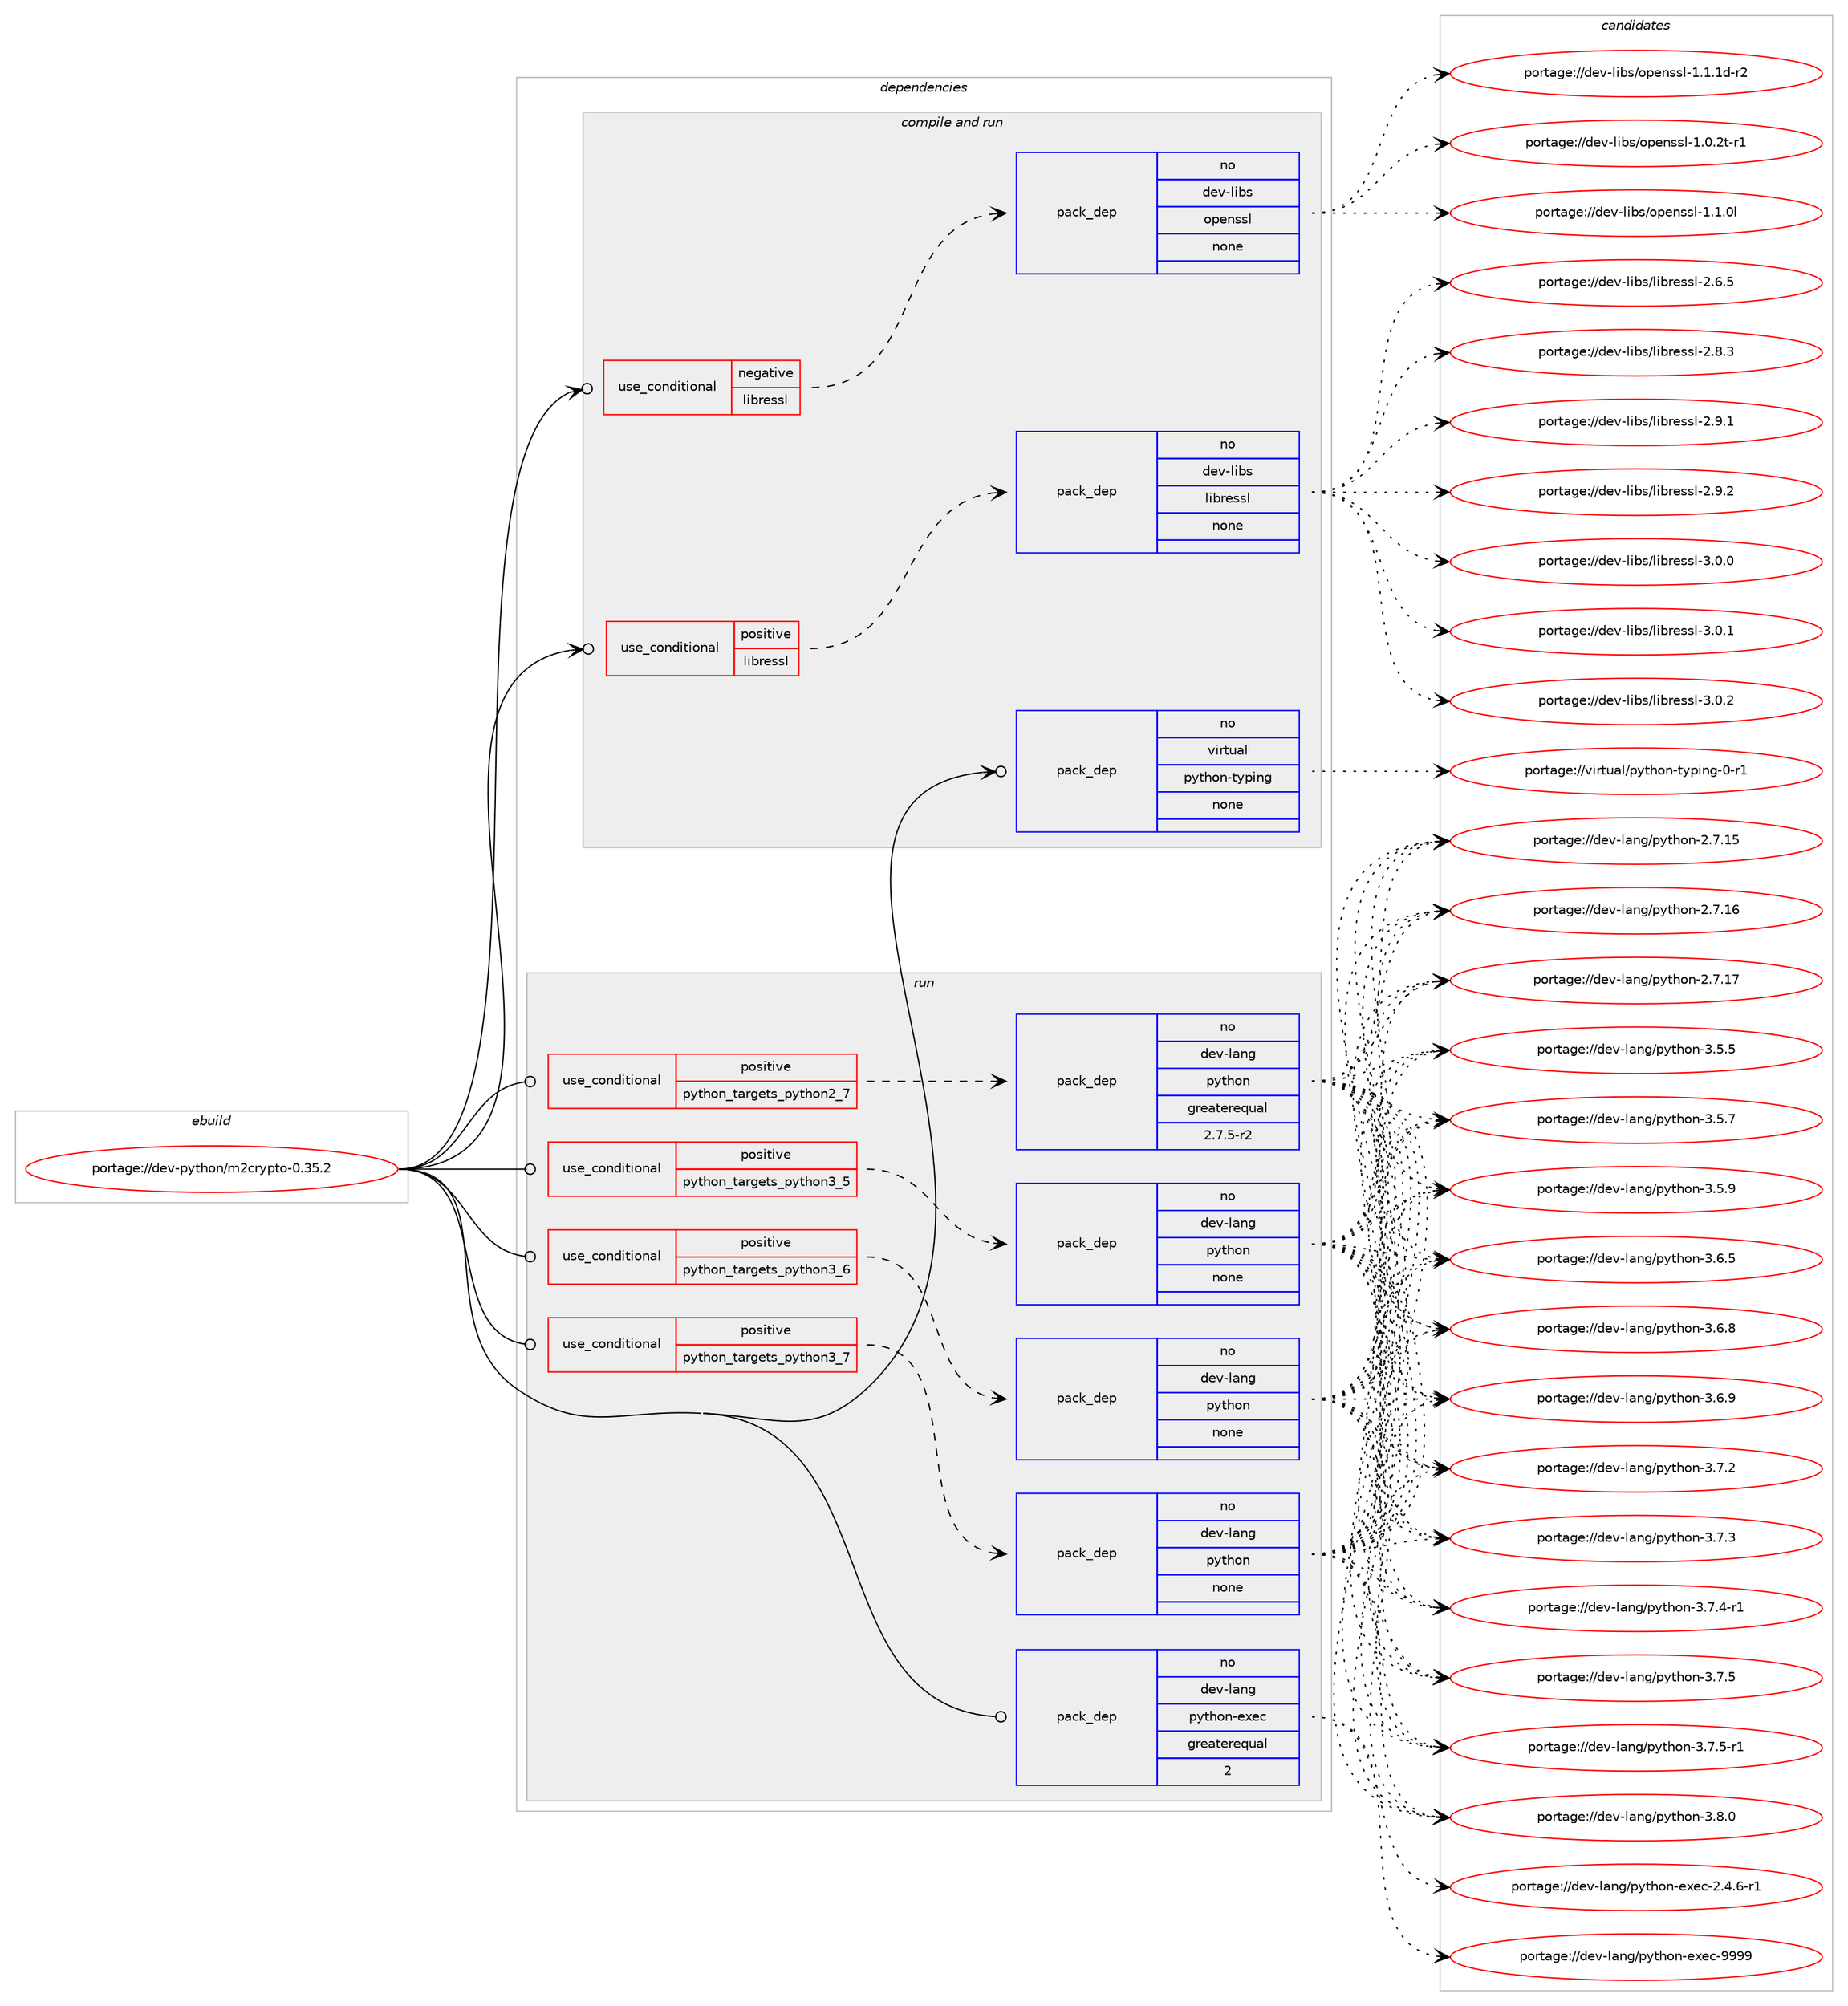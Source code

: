 digraph prolog {

# *************
# Graph options
# *************

newrank=true;
concentrate=true;
compound=true;
graph [rankdir=LR,fontname=Helvetica,fontsize=10,ranksep=1.5];#, ranksep=2.5, nodesep=0.2];
edge  [arrowhead=vee];
node  [fontname=Helvetica,fontsize=10];

# **********
# The ebuild
# **********

subgraph cluster_leftcol {
color=gray;
rank=same;
label=<<i>ebuild</i>>;
id [label="portage://dev-python/m2crypto-0.35.2", color=red, width=4, href="../dev-python/m2crypto-0.35.2.svg"];
}

# ****************
# The dependencies
# ****************

subgraph cluster_midcol {
color=gray;
label=<<i>dependencies</i>>;
subgraph cluster_compile {
fillcolor="#eeeeee";
style=filled;
label=<<i>compile</i>>;
}
subgraph cluster_compileandrun {
fillcolor="#eeeeee";
style=filled;
label=<<i>compile and run</i>>;
subgraph cond31465 {
dependency148511 [label=<<TABLE BORDER="0" CELLBORDER="1" CELLSPACING="0" CELLPADDING="4"><TR><TD ROWSPAN="3" CELLPADDING="10">use_conditional</TD></TR><TR><TD>negative</TD></TR><TR><TD>libressl</TD></TR></TABLE>>, shape=none, color=red];
subgraph pack113721 {
dependency148512 [label=<<TABLE BORDER="0" CELLBORDER="1" CELLSPACING="0" CELLPADDING="4" WIDTH="220"><TR><TD ROWSPAN="6" CELLPADDING="30">pack_dep</TD></TR><TR><TD WIDTH="110">no</TD></TR><TR><TD>dev-libs</TD></TR><TR><TD>openssl</TD></TR><TR><TD>none</TD></TR><TR><TD></TD></TR></TABLE>>, shape=none, color=blue];
}
dependency148511:e -> dependency148512:w [weight=20,style="dashed",arrowhead="vee"];
}
id:e -> dependency148511:w [weight=20,style="solid",arrowhead="odotvee"];
subgraph cond31466 {
dependency148513 [label=<<TABLE BORDER="0" CELLBORDER="1" CELLSPACING="0" CELLPADDING="4"><TR><TD ROWSPAN="3" CELLPADDING="10">use_conditional</TD></TR><TR><TD>positive</TD></TR><TR><TD>libressl</TD></TR></TABLE>>, shape=none, color=red];
subgraph pack113722 {
dependency148514 [label=<<TABLE BORDER="0" CELLBORDER="1" CELLSPACING="0" CELLPADDING="4" WIDTH="220"><TR><TD ROWSPAN="6" CELLPADDING="30">pack_dep</TD></TR><TR><TD WIDTH="110">no</TD></TR><TR><TD>dev-libs</TD></TR><TR><TD>libressl</TD></TR><TR><TD>none</TD></TR><TR><TD></TD></TR></TABLE>>, shape=none, color=blue];
}
dependency148513:e -> dependency148514:w [weight=20,style="dashed",arrowhead="vee"];
}
id:e -> dependency148513:w [weight=20,style="solid",arrowhead="odotvee"];
subgraph pack113723 {
dependency148515 [label=<<TABLE BORDER="0" CELLBORDER="1" CELLSPACING="0" CELLPADDING="4" WIDTH="220"><TR><TD ROWSPAN="6" CELLPADDING="30">pack_dep</TD></TR><TR><TD WIDTH="110">no</TD></TR><TR><TD>virtual</TD></TR><TR><TD>python-typing</TD></TR><TR><TD>none</TD></TR><TR><TD></TD></TR></TABLE>>, shape=none, color=blue];
}
id:e -> dependency148515:w [weight=20,style="solid",arrowhead="odotvee"];
}
subgraph cluster_run {
fillcolor="#eeeeee";
style=filled;
label=<<i>run</i>>;
subgraph cond31467 {
dependency148516 [label=<<TABLE BORDER="0" CELLBORDER="1" CELLSPACING="0" CELLPADDING="4"><TR><TD ROWSPAN="3" CELLPADDING="10">use_conditional</TD></TR><TR><TD>positive</TD></TR><TR><TD>python_targets_python2_7</TD></TR></TABLE>>, shape=none, color=red];
subgraph pack113724 {
dependency148517 [label=<<TABLE BORDER="0" CELLBORDER="1" CELLSPACING="0" CELLPADDING="4" WIDTH="220"><TR><TD ROWSPAN="6" CELLPADDING="30">pack_dep</TD></TR><TR><TD WIDTH="110">no</TD></TR><TR><TD>dev-lang</TD></TR><TR><TD>python</TD></TR><TR><TD>greaterequal</TD></TR><TR><TD>2.7.5-r2</TD></TR></TABLE>>, shape=none, color=blue];
}
dependency148516:e -> dependency148517:w [weight=20,style="dashed",arrowhead="vee"];
}
id:e -> dependency148516:w [weight=20,style="solid",arrowhead="odot"];
subgraph cond31468 {
dependency148518 [label=<<TABLE BORDER="0" CELLBORDER="1" CELLSPACING="0" CELLPADDING="4"><TR><TD ROWSPAN="3" CELLPADDING="10">use_conditional</TD></TR><TR><TD>positive</TD></TR><TR><TD>python_targets_python3_5</TD></TR></TABLE>>, shape=none, color=red];
subgraph pack113725 {
dependency148519 [label=<<TABLE BORDER="0" CELLBORDER="1" CELLSPACING="0" CELLPADDING="4" WIDTH="220"><TR><TD ROWSPAN="6" CELLPADDING="30">pack_dep</TD></TR><TR><TD WIDTH="110">no</TD></TR><TR><TD>dev-lang</TD></TR><TR><TD>python</TD></TR><TR><TD>none</TD></TR><TR><TD></TD></TR></TABLE>>, shape=none, color=blue];
}
dependency148518:e -> dependency148519:w [weight=20,style="dashed",arrowhead="vee"];
}
id:e -> dependency148518:w [weight=20,style="solid",arrowhead="odot"];
subgraph cond31469 {
dependency148520 [label=<<TABLE BORDER="0" CELLBORDER="1" CELLSPACING="0" CELLPADDING="4"><TR><TD ROWSPAN="3" CELLPADDING="10">use_conditional</TD></TR><TR><TD>positive</TD></TR><TR><TD>python_targets_python3_6</TD></TR></TABLE>>, shape=none, color=red];
subgraph pack113726 {
dependency148521 [label=<<TABLE BORDER="0" CELLBORDER="1" CELLSPACING="0" CELLPADDING="4" WIDTH="220"><TR><TD ROWSPAN="6" CELLPADDING="30">pack_dep</TD></TR><TR><TD WIDTH="110">no</TD></TR><TR><TD>dev-lang</TD></TR><TR><TD>python</TD></TR><TR><TD>none</TD></TR><TR><TD></TD></TR></TABLE>>, shape=none, color=blue];
}
dependency148520:e -> dependency148521:w [weight=20,style="dashed",arrowhead="vee"];
}
id:e -> dependency148520:w [weight=20,style="solid",arrowhead="odot"];
subgraph cond31470 {
dependency148522 [label=<<TABLE BORDER="0" CELLBORDER="1" CELLSPACING="0" CELLPADDING="4"><TR><TD ROWSPAN="3" CELLPADDING="10">use_conditional</TD></TR><TR><TD>positive</TD></TR><TR><TD>python_targets_python3_7</TD></TR></TABLE>>, shape=none, color=red];
subgraph pack113727 {
dependency148523 [label=<<TABLE BORDER="0" CELLBORDER="1" CELLSPACING="0" CELLPADDING="4" WIDTH="220"><TR><TD ROWSPAN="6" CELLPADDING="30">pack_dep</TD></TR><TR><TD WIDTH="110">no</TD></TR><TR><TD>dev-lang</TD></TR><TR><TD>python</TD></TR><TR><TD>none</TD></TR><TR><TD></TD></TR></TABLE>>, shape=none, color=blue];
}
dependency148522:e -> dependency148523:w [weight=20,style="dashed",arrowhead="vee"];
}
id:e -> dependency148522:w [weight=20,style="solid",arrowhead="odot"];
subgraph pack113728 {
dependency148524 [label=<<TABLE BORDER="0" CELLBORDER="1" CELLSPACING="0" CELLPADDING="4" WIDTH="220"><TR><TD ROWSPAN="6" CELLPADDING="30">pack_dep</TD></TR><TR><TD WIDTH="110">no</TD></TR><TR><TD>dev-lang</TD></TR><TR><TD>python-exec</TD></TR><TR><TD>greaterequal</TD></TR><TR><TD>2</TD></TR></TABLE>>, shape=none, color=blue];
}
id:e -> dependency148524:w [weight=20,style="solid",arrowhead="odot"];
}
}

# **************
# The candidates
# **************

subgraph cluster_choices {
rank=same;
color=gray;
label=<<i>candidates</i>>;

subgraph choice113721 {
color=black;
nodesep=1;
choiceportage1001011184510810598115471111121011101151151084549464846501164511449 [label="portage://dev-libs/openssl-1.0.2t-r1", color=red, width=4,href="../dev-libs/openssl-1.0.2t-r1.svg"];
choiceportage100101118451081059811547111112101110115115108454946494648108 [label="portage://dev-libs/openssl-1.1.0l", color=red, width=4,href="../dev-libs/openssl-1.1.0l.svg"];
choiceportage1001011184510810598115471111121011101151151084549464946491004511450 [label="portage://dev-libs/openssl-1.1.1d-r2", color=red, width=4,href="../dev-libs/openssl-1.1.1d-r2.svg"];
dependency148512:e -> choiceportage1001011184510810598115471111121011101151151084549464846501164511449:w [style=dotted,weight="100"];
dependency148512:e -> choiceportage100101118451081059811547111112101110115115108454946494648108:w [style=dotted,weight="100"];
dependency148512:e -> choiceportage1001011184510810598115471111121011101151151084549464946491004511450:w [style=dotted,weight="100"];
}
subgraph choice113722 {
color=black;
nodesep=1;
choiceportage10010111845108105981154710810598114101115115108455046544653 [label="portage://dev-libs/libressl-2.6.5", color=red, width=4,href="../dev-libs/libressl-2.6.5.svg"];
choiceportage10010111845108105981154710810598114101115115108455046564651 [label="portage://dev-libs/libressl-2.8.3", color=red, width=4,href="../dev-libs/libressl-2.8.3.svg"];
choiceportage10010111845108105981154710810598114101115115108455046574649 [label="portage://dev-libs/libressl-2.9.1", color=red, width=4,href="../dev-libs/libressl-2.9.1.svg"];
choiceportage10010111845108105981154710810598114101115115108455046574650 [label="portage://dev-libs/libressl-2.9.2", color=red, width=4,href="../dev-libs/libressl-2.9.2.svg"];
choiceportage10010111845108105981154710810598114101115115108455146484648 [label="portage://dev-libs/libressl-3.0.0", color=red, width=4,href="../dev-libs/libressl-3.0.0.svg"];
choiceportage10010111845108105981154710810598114101115115108455146484649 [label="portage://dev-libs/libressl-3.0.1", color=red, width=4,href="../dev-libs/libressl-3.0.1.svg"];
choiceportage10010111845108105981154710810598114101115115108455146484650 [label="portage://dev-libs/libressl-3.0.2", color=red, width=4,href="../dev-libs/libressl-3.0.2.svg"];
dependency148514:e -> choiceportage10010111845108105981154710810598114101115115108455046544653:w [style=dotted,weight="100"];
dependency148514:e -> choiceportage10010111845108105981154710810598114101115115108455046564651:w [style=dotted,weight="100"];
dependency148514:e -> choiceportage10010111845108105981154710810598114101115115108455046574649:w [style=dotted,weight="100"];
dependency148514:e -> choiceportage10010111845108105981154710810598114101115115108455046574650:w [style=dotted,weight="100"];
dependency148514:e -> choiceportage10010111845108105981154710810598114101115115108455146484648:w [style=dotted,weight="100"];
dependency148514:e -> choiceportage10010111845108105981154710810598114101115115108455146484649:w [style=dotted,weight="100"];
dependency148514:e -> choiceportage10010111845108105981154710810598114101115115108455146484650:w [style=dotted,weight="100"];
}
subgraph choice113723 {
color=black;
nodesep=1;
choiceportage11810511411611797108471121211161041111104511612111210511010345484511449 [label="portage://virtual/python-typing-0-r1", color=red, width=4,href="../virtual/python-typing-0-r1.svg"];
dependency148515:e -> choiceportage11810511411611797108471121211161041111104511612111210511010345484511449:w [style=dotted,weight="100"];
}
subgraph choice113724 {
color=black;
nodesep=1;
choiceportage10010111845108971101034711212111610411111045504655464953 [label="portage://dev-lang/python-2.7.15", color=red, width=4,href="../dev-lang/python-2.7.15.svg"];
choiceportage10010111845108971101034711212111610411111045504655464954 [label="portage://dev-lang/python-2.7.16", color=red, width=4,href="../dev-lang/python-2.7.16.svg"];
choiceportage10010111845108971101034711212111610411111045504655464955 [label="portage://dev-lang/python-2.7.17", color=red, width=4,href="../dev-lang/python-2.7.17.svg"];
choiceportage100101118451089711010347112121116104111110455146534653 [label="portage://dev-lang/python-3.5.5", color=red, width=4,href="../dev-lang/python-3.5.5.svg"];
choiceportage100101118451089711010347112121116104111110455146534655 [label="portage://dev-lang/python-3.5.7", color=red, width=4,href="../dev-lang/python-3.5.7.svg"];
choiceportage100101118451089711010347112121116104111110455146534657 [label="portage://dev-lang/python-3.5.9", color=red, width=4,href="../dev-lang/python-3.5.9.svg"];
choiceportage100101118451089711010347112121116104111110455146544653 [label="portage://dev-lang/python-3.6.5", color=red, width=4,href="../dev-lang/python-3.6.5.svg"];
choiceportage100101118451089711010347112121116104111110455146544656 [label="portage://dev-lang/python-3.6.8", color=red, width=4,href="../dev-lang/python-3.6.8.svg"];
choiceportage100101118451089711010347112121116104111110455146544657 [label="portage://dev-lang/python-3.6.9", color=red, width=4,href="../dev-lang/python-3.6.9.svg"];
choiceportage100101118451089711010347112121116104111110455146554650 [label="portage://dev-lang/python-3.7.2", color=red, width=4,href="../dev-lang/python-3.7.2.svg"];
choiceportage100101118451089711010347112121116104111110455146554651 [label="portage://dev-lang/python-3.7.3", color=red, width=4,href="../dev-lang/python-3.7.3.svg"];
choiceportage1001011184510897110103471121211161041111104551465546524511449 [label="portage://dev-lang/python-3.7.4-r1", color=red, width=4,href="../dev-lang/python-3.7.4-r1.svg"];
choiceportage100101118451089711010347112121116104111110455146554653 [label="portage://dev-lang/python-3.7.5", color=red, width=4,href="../dev-lang/python-3.7.5.svg"];
choiceportage1001011184510897110103471121211161041111104551465546534511449 [label="portage://dev-lang/python-3.7.5-r1", color=red, width=4,href="../dev-lang/python-3.7.5-r1.svg"];
choiceportage100101118451089711010347112121116104111110455146564648 [label="portage://dev-lang/python-3.8.0", color=red, width=4,href="../dev-lang/python-3.8.0.svg"];
dependency148517:e -> choiceportage10010111845108971101034711212111610411111045504655464953:w [style=dotted,weight="100"];
dependency148517:e -> choiceportage10010111845108971101034711212111610411111045504655464954:w [style=dotted,weight="100"];
dependency148517:e -> choiceportage10010111845108971101034711212111610411111045504655464955:w [style=dotted,weight="100"];
dependency148517:e -> choiceportage100101118451089711010347112121116104111110455146534653:w [style=dotted,weight="100"];
dependency148517:e -> choiceportage100101118451089711010347112121116104111110455146534655:w [style=dotted,weight="100"];
dependency148517:e -> choiceportage100101118451089711010347112121116104111110455146534657:w [style=dotted,weight="100"];
dependency148517:e -> choiceportage100101118451089711010347112121116104111110455146544653:w [style=dotted,weight="100"];
dependency148517:e -> choiceportage100101118451089711010347112121116104111110455146544656:w [style=dotted,weight="100"];
dependency148517:e -> choiceportage100101118451089711010347112121116104111110455146544657:w [style=dotted,weight="100"];
dependency148517:e -> choiceportage100101118451089711010347112121116104111110455146554650:w [style=dotted,weight="100"];
dependency148517:e -> choiceportage100101118451089711010347112121116104111110455146554651:w [style=dotted,weight="100"];
dependency148517:e -> choiceportage1001011184510897110103471121211161041111104551465546524511449:w [style=dotted,weight="100"];
dependency148517:e -> choiceportage100101118451089711010347112121116104111110455146554653:w [style=dotted,weight="100"];
dependency148517:e -> choiceportage1001011184510897110103471121211161041111104551465546534511449:w [style=dotted,weight="100"];
dependency148517:e -> choiceportage100101118451089711010347112121116104111110455146564648:w [style=dotted,weight="100"];
}
subgraph choice113725 {
color=black;
nodesep=1;
choiceportage10010111845108971101034711212111610411111045504655464953 [label="portage://dev-lang/python-2.7.15", color=red, width=4,href="../dev-lang/python-2.7.15.svg"];
choiceportage10010111845108971101034711212111610411111045504655464954 [label="portage://dev-lang/python-2.7.16", color=red, width=4,href="../dev-lang/python-2.7.16.svg"];
choiceportage10010111845108971101034711212111610411111045504655464955 [label="portage://dev-lang/python-2.7.17", color=red, width=4,href="../dev-lang/python-2.7.17.svg"];
choiceportage100101118451089711010347112121116104111110455146534653 [label="portage://dev-lang/python-3.5.5", color=red, width=4,href="../dev-lang/python-3.5.5.svg"];
choiceportage100101118451089711010347112121116104111110455146534655 [label="portage://dev-lang/python-3.5.7", color=red, width=4,href="../dev-lang/python-3.5.7.svg"];
choiceportage100101118451089711010347112121116104111110455146534657 [label="portage://dev-lang/python-3.5.9", color=red, width=4,href="../dev-lang/python-3.5.9.svg"];
choiceportage100101118451089711010347112121116104111110455146544653 [label="portage://dev-lang/python-3.6.5", color=red, width=4,href="../dev-lang/python-3.6.5.svg"];
choiceportage100101118451089711010347112121116104111110455146544656 [label="portage://dev-lang/python-3.6.8", color=red, width=4,href="../dev-lang/python-3.6.8.svg"];
choiceportage100101118451089711010347112121116104111110455146544657 [label="portage://dev-lang/python-3.6.9", color=red, width=4,href="../dev-lang/python-3.6.9.svg"];
choiceportage100101118451089711010347112121116104111110455146554650 [label="portage://dev-lang/python-3.7.2", color=red, width=4,href="../dev-lang/python-3.7.2.svg"];
choiceportage100101118451089711010347112121116104111110455146554651 [label="portage://dev-lang/python-3.7.3", color=red, width=4,href="../dev-lang/python-3.7.3.svg"];
choiceportage1001011184510897110103471121211161041111104551465546524511449 [label="portage://dev-lang/python-3.7.4-r1", color=red, width=4,href="../dev-lang/python-3.7.4-r1.svg"];
choiceportage100101118451089711010347112121116104111110455146554653 [label="portage://dev-lang/python-3.7.5", color=red, width=4,href="../dev-lang/python-3.7.5.svg"];
choiceportage1001011184510897110103471121211161041111104551465546534511449 [label="portage://dev-lang/python-3.7.5-r1", color=red, width=4,href="../dev-lang/python-3.7.5-r1.svg"];
choiceportage100101118451089711010347112121116104111110455146564648 [label="portage://dev-lang/python-3.8.0", color=red, width=4,href="../dev-lang/python-3.8.0.svg"];
dependency148519:e -> choiceportage10010111845108971101034711212111610411111045504655464953:w [style=dotted,weight="100"];
dependency148519:e -> choiceportage10010111845108971101034711212111610411111045504655464954:w [style=dotted,weight="100"];
dependency148519:e -> choiceportage10010111845108971101034711212111610411111045504655464955:w [style=dotted,weight="100"];
dependency148519:e -> choiceportage100101118451089711010347112121116104111110455146534653:w [style=dotted,weight="100"];
dependency148519:e -> choiceportage100101118451089711010347112121116104111110455146534655:w [style=dotted,weight="100"];
dependency148519:e -> choiceportage100101118451089711010347112121116104111110455146534657:w [style=dotted,weight="100"];
dependency148519:e -> choiceportage100101118451089711010347112121116104111110455146544653:w [style=dotted,weight="100"];
dependency148519:e -> choiceportage100101118451089711010347112121116104111110455146544656:w [style=dotted,weight="100"];
dependency148519:e -> choiceportage100101118451089711010347112121116104111110455146544657:w [style=dotted,weight="100"];
dependency148519:e -> choiceportage100101118451089711010347112121116104111110455146554650:w [style=dotted,weight="100"];
dependency148519:e -> choiceportage100101118451089711010347112121116104111110455146554651:w [style=dotted,weight="100"];
dependency148519:e -> choiceportage1001011184510897110103471121211161041111104551465546524511449:w [style=dotted,weight="100"];
dependency148519:e -> choiceportage100101118451089711010347112121116104111110455146554653:w [style=dotted,weight="100"];
dependency148519:e -> choiceportage1001011184510897110103471121211161041111104551465546534511449:w [style=dotted,weight="100"];
dependency148519:e -> choiceportage100101118451089711010347112121116104111110455146564648:w [style=dotted,weight="100"];
}
subgraph choice113726 {
color=black;
nodesep=1;
choiceportage10010111845108971101034711212111610411111045504655464953 [label="portage://dev-lang/python-2.7.15", color=red, width=4,href="../dev-lang/python-2.7.15.svg"];
choiceportage10010111845108971101034711212111610411111045504655464954 [label="portage://dev-lang/python-2.7.16", color=red, width=4,href="../dev-lang/python-2.7.16.svg"];
choiceportage10010111845108971101034711212111610411111045504655464955 [label="portage://dev-lang/python-2.7.17", color=red, width=4,href="../dev-lang/python-2.7.17.svg"];
choiceportage100101118451089711010347112121116104111110455146534653 [label="portage://dev-lang/python-3.5.5", color=red, width=4,href="../dev-lang/python-3.5.5.svg"];
choiceportage100101118451089711010347112121116104111110455146534655 [label="portage://dev-lang/python-3.5.7", color=red, width=4,href="../dev-lang/python-3.5.7.svg"];
choiceportage100101118451089711010347112121116104111110455146534657 [label="portage://dev-lang/python-3.5.9", color=red, width=4,href="../dev-lang/python-3.5.9.svg"];
choiceportage100101118451089711010347112121116104111110455146544653 [label="portage://dev-lang/python-3.6.5", color=red, width=4,href="../dev-lang/python-3.6.5.svg"];
choiceportage100101118451089711010347112121116104111110455146544656 [label="portage://dev-lang/python-3.6.8", color=red, width=4,href="../dev-lang/python-3.6.8.svg"];
choiceportage100101118451089711010347112121116104111110455146544657 [label="portage://dev-lang/python-3.6.9", color=red, width=4,href="../dev-lang/python-3.6.9.svg"];
choiceportage100101118451089711010347112121116104111110455146554650 [label="portage://dev-lang/python-3.7.2", color=red, width=4,href="../dev-lang/python-3.7.2.svg"];
choiceportage100101118451089711010347112121116104111110455146554651 [label="portage://dev-lang/python-3.7.3", color=red, width=4,href="../dev-lang/python-3.7.3.svg"];
choiceportage1001011184510897110103471121211161041111104551465546524511449 [label="portage://dev-lang/python-3.7.4-r1", color=red, width=4,href="../dev-lang/python-3.7.4-r1.svg"];
choiceportage100101118451089711010347112121116104111110455146554653 [label="portage://dev-lang/python-3.7.5", color=red, width=4,href="../dev-lang/python-3.7.5.svg"];
choiceportage1001011184510897110103471121211161041111104551465546534511449 [label="portage://dev-lang/python-3.7.5-r1", color=red, width=4,href="../dev-lang/python-3.7.5-r1.svg"];
choiceportage100101118451089711010347112121116104111110455146564648 [label="portage://dev-lang/python-3.8.0", color=red, width=4,href="../dev-lang/python-3.8.0.svg"];
dependency148521:e -> choiceportage10010111845108971101034711212111610411111045504655464953:w [style=dotted,weight="100"];
dependency148521:e -> choiceportage10010111845108971101034711212111610411111045504655464954:w [style=dotted,weight="100"];
dependency148521:e -> choiceportage10010111845108971101034711212111610411111045504655464955:w [style=dotted,weight="100"];
dependency148521:e -> choiceportage100101118451089711010347112121116104111110455146534653:w [style=dotted,weight="100"];
dependency148521:e -> choiceportage100101118451089711010347112121116104111110455146534655:w [style=dotted,weight="100"];
dependency148521:e -> choiceportage100101118451089711010347112121116104111110455146534657:w [style=dotted,weight="100"];
dependency148521:e -> choiceportage100101118451089711010347112121116104111110455146544653:w [style=dotted,weight="100"];
dependency148521:e -> choiceportage100101118451089711010347112121116104111110455146544656:w [style=dotted,weight="100"];
dependency148521:e -> choiceportage100101118451089711010347112121116104111110455146544657:w [style=dotted,weight="100"];
dependency148521:e -> choiceportage100101118451089711010347112121116104111110455146554650:w [style=dotted,weight="100"];
dependency148521:e -> choiceportage100101118451089711010347112121116104111110455146554651:w [style=dotted,weight="100"];
dependency148521:e -> choiceportage1001011184510897110103471121211161041111104551465546524511449:w [style=dotted,weight="100"];
dependency148521:e -> choiceportage100101118451089711010347112121116104111110455146554653:w [style=dotted,weight="100"];
dependency148521:e -> choiceportage1001011184510897110103471121211161041111104551465546534511449:w [style=dotted,weight="100"];
dependency148521:e -> choiceportage100101118451089711010347112121116104111110455146564648:w [style=dotted,weight="100"];
}
subgraph choice113727 {
color=black;
nodesep=1;
choiceportage10010111845108971101034711212111610411111045504655464953 [label="portage://dev-lang/python-2.7.15", color=red, width=4,href="../dev-lang/python-2.7.15.svg"];
choiceportage10010111845108971101034711212111610411111045504655464954 [label="portage://dev-lang/python-2.7.16", color=red, width=4,href="../dev-lang/python-2.7.16.svg"];
choiceportage10010111845108971101034711212111610411111045504655464955 [label="portage://dev-lang/python-2.7.17", color=red, width=4,href="../dev-lang/python-2.7.17.svg"];
choiceportage100101118451089711010347112121116104111110455146534653 [label="portage://dev-lang/python-3.5.5", color=red, width=4,href="../dev-lang/python-3.5.5.svg"];
choiceportage100101118451089711010347112121116104111110455146534655 [label="portage://dev-lang/python-3.5.7", color=red, width=4,href="../dev-lang/python-3.5.7.svg"];
choiceportage100101118451089711010347112121116104111110455146534657 [label="portage://dev-lang/python-3.5.9", color=red, width=4,href="../dev-lang/python-3.5.9.svg"];
choiceportage100101118451089711010347112121116104111110455146544653 [label="portage://dev-lang/python-3.6.5", color=red, width=4,href="../dev-lang/python-3.6.5.svg"];
choiceportage100101118451089711010347112121116104111110455146544656 [label="portage://dev-lang/python-3.6.8", color=red, width=4,href="../dev-lang/python-3.6.8.svg"];
choiceportage100101118451089711010347112121116104111110455146544657 [label="portage://dev-lang/python-3.6.9", color=red, width=4,href="../dev-lang/python-3.6.9.svg"];
choiceportage100101118451089711010347112121116104111110455146554650 [label="portage://dev-lang/python-3.7.2", color=red, width=4,href="../dev-lang/python-3.7.2.svg"];
choiceportage100101118451089711010347112121116104111110455146554651 [label="portage://dev-lang/python-3.7.3", color=red, width=4,href="../dev-lang/python-3.7.3.svg"];
choiceportage1001011184510897110103471121211161041111104551465546524511449 [label="portage://dev-lang/python-3.7.4-r1", color=red, width=4,href="../dev-lang/python-3.7.4-r1.svg"];
choiceportage100101118451089711010347112121116104111110455146554653 [label="portage://dev-lang/python-3.7.5", color=red, width=4,href="../dev-lang/python-3.7.5.svg"];
choiceportage1001011184510897110103471121211161041111104551465546534511449 [label="portage://dev-lang/python-3.7.5-r1", color=red, width=4,href="../dev-lang/python-3.7.5-r1.svg"];
choiceportage100101118451089711010347112121116104111110455146564648 [label="portage://dev-lang/python-3.8.0", color=red, width=4,href="../dev-lang/python-3.8.0.svg"];
dependency148523:e -> choiceportage10010111845108971101034711212111610411111045504655464953:w [style=dotted,weight="100"];
dependency148523:e -> choiceportage10010111845108971101034711212111610411111045504655464954:w [style=dotted,weight="100"];
dependency148523:e -> choiceportage10010111845108971101034711212111610411111045504655464955:w [style=dotted,weight="100"];
dependency148523:e -> choiceportage100101118451089711010347112121116104111110455146534653:w [style=dotted,weight="100"];
dependency148523:e -> choiceportage100101118451089711010347112121116104111110455146534655:w [style=dotted,weight="100"];
dependency148523:e -> choiceportage100101118451089711010347112121116104111110455146534657:w [style=dotted,weight="100"];
dependency148523:e -> choiceportage100101118451089711010347112121116104111110455146544653:w [style=dotted,weight="100"];
dependency148523:e -> choiceportage100101118451089711010347112121116104111110455146544656:w [style=dotted,weight="100"];
dependency148523:e -> choiceportage100101118451089711010347112121116104111110455146544657:w [style=dotted,weight="100"];
dependency148523:e -> choiceportage100101118451089711010347112121116104111110455146554650:w [style=dotted,weight="100"];
dependency148523:e -> choiceportage100101118451089711010347112121116104111110455146554651:w [style=dotted,weight="100"];
dependency148523:e -> choiceportage1001011184510897110103471121211161041111104551465546524511449:w [style=dotted,weight="100"];
dependency148523:e -> choiceportage100101118451089711010347112121116104111110455146554653:w [style=dotted,weight="100"];
dependency148523:e -> choiceportage1001011184510897110103471121211161041111104551465546534511449:w [style=dotted,weight="100"];
dependency148523:e -> choiceportage100101118451089711010347112121116104111110455146564648:w [style=dotted,weight="100"];
}
subgraph choice113728 {
color=black;
nodesep=1;
choiceportage10010111845108971101034711212111610411111045101120101994550465246544511449 [label="portage://dev-lang/python-exec-2.4.6-r1", color=red, width=4,href="../dev-lang/python-exec-2.4.6-r1.svg"];
choiceportage10010111845108971101034711212111610411111045101120101994557575757 [label="portage://dev-lang/python-exec-9999", color=red, width=4,href="../dev-lang/python-exec-9999.svg"];
dependency148524:e -> choiceportage10010111845108971101034711212111610411111045101120101994550465246544511449:w [style=dotted,weight="100"];
dependency148524:e -> choiceportage10010111845108971101034711212111610411111045101120101994557575757:w [style=dotted,weight="100"];
}
}

}
